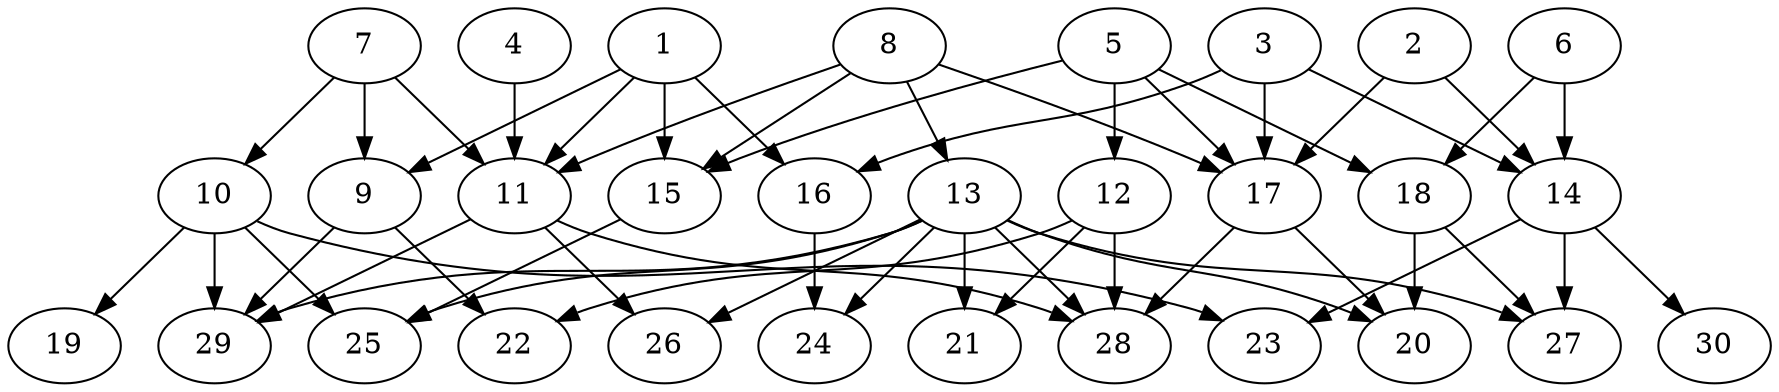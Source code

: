 // DAG automatically generated by daggen at Thu Oct  3 14:04:17 2019
// ./daggen --dot -n 30 --ccr 0.3 --fat 0.7 --regular 0.5 --density 0.5 --mindata 5242880 --maxdata 52428800 
digraph G {
  1 [size="70345387", alpha="0.19", expect_size="21103616"] 
  1 -> 9 [size ="21103616"]
  1 -> 11 [size ="21103616"]
  1 -> 15 [size ="21103616"]
  1 -> 16 [size ="21103616"]
  2 [size="27637760", alpha="0.04", expect_size="8291328"] 
  2 -> 14 [size ="8291328"]
  2 -> 17 [size ="8291328"]
  3 [size="145616213", alpha="0.02", expect_size="43684864"] 
  3 -> 14 [size ="43684864"]
  3 -> 16 [size ="43684864"]
  3 -> 17 [size ="43684864"]
  4 [size="19763200", alpha="0.08", expect_size="5928960"] 
  4 -> 11 [size ="5928960"]
  5 [size="45011627", alpha="0.03", expect_size="13503488"] 
  5 -> 12 [size ="13503488"]
  5 -> 15 [size ="13503488"]
  5 -> 17 [size ="13503488"]
  5 -> 18 [size ="13503488"]
  6 [size="143718400", alpha="0.04", expect_size="43115520"] 
  6 -> 14 [size ="43115520"]
  6 -> 18 [size ="43115520"]
  7 [size="90166613", alpha="0.01", expect_size="27049984"] 
  7 -> 9 [size ="27049984"]
  7 -> 10 [size ="27049984"]
  7 -> 11 [size ="27049984"]
  8 [size="67502080", alpha="0.09", expect_size="20250624"] 
  8 -> 11 [size ="20250624"]
  8 -> 13 [size ="20250624"]
  8 -> 15 [size ="20250624"]
  8 -> 17 [size ="20250624"]
  9 [size="31692800", alpha="0.15", expect_size="9507840"] 
  9 -> 22 [size ="9507840"]
  9 -> 29 [size ="9507840"]
  10 [size="65280000", alpha="0.06", expect_size="19584000"] 
  10 -> 19 [size ="19584000"]
  10 -> 23 [size ="19584000"]
  10 -> 25 [size ="19584000"]
  10 -> 29 [size ="19584000"]
  11 [size="40598187", alpha="0.18", expect_size="12179456"] 
  11 -> 26 [size ="12179456"]
  11 -> 28 [size ="12179456"]
  11 -> 29 [size ="12179456"]
  12 [size="29026987", alpha="0.13", expect_size="8708096"] 
  12 -> 21 [size ="8708096"]
  12 -> 22 [size ="8708096"]
  12 -> 28 [size ="8708096"]
  13 [size="62313813", alpha="0.18", expect_size="18694144"] 
  13 -> 20 [size ="18694144"]
  13 -> 21 [size ="18694144"]
  13 -> 24 [size ="18694144"]
  13 -> 25 [size ="18694144"]
  13 -> 26 [size ="18694144"]
  13 -> 27 [size ="18694144"]
  13 -> 28 [size ="18694144"]
  13 -> 29 [size ="18694144"]
  14 [size="76189013", alpha="0.09", expect_size="22856704"] 
  14 -> 23 [size ="22856704"]
  14 -> 27 [size ="22856704"]
  14 -> 30 [size ="22856704"]
  15 [size="141523627", alpha="0.04", expect_size="42457088"] 
  15 -> 25 [size ="42457088"]
  16 [size="168161280", alpha="0.09", expect_size="50448384"] 
  16 -> 24 [size ="50448384"]
  17 [size="43731627", alpha="0.18", expect_size="13119488"] 
  17 -> 20 [size ="13119488"]
  17 -> 28 [size ="13119488"]
  18 [size="48592213", alpha="0.02", expect_size="14577664"] 
  18 -> 20 [size ="14577664"]
  18 -> 27 [size ="14577664"]
  19 [size="117063680", alpha="0.02", expect_size="35119104"] 
  20 [size="74308267", alpha="0.08", expect_size="22292480"] 
  21 [size="121060693", alpha="0.01", expect_size="36318208"] 
  22 [size="102615040", alpha="0.15", expect_size="30784512"] 
  23 [size="50322773", alpha="0.05", expect_size="15096832"] 
  24 [size="36730880", alpha="0.16", expect_size="11019264"] 
  25 [size="109875200", alpha="0.10", expect_size="32962560"] 
  26 [size="138670080", alpha="0.20", expect_size="41601024"] 
  27 [size="51036160", alpha="0.19", expect_size="15310848"] 
  28 [size="34099200", alpha="0.05", expect_size="10229760"] 
  29 [size="52954453", alpha="0.12", expect_size="15886336"] 
  30 [size="70874453", alpha="0.06", expect_size="21262336"] 
}
